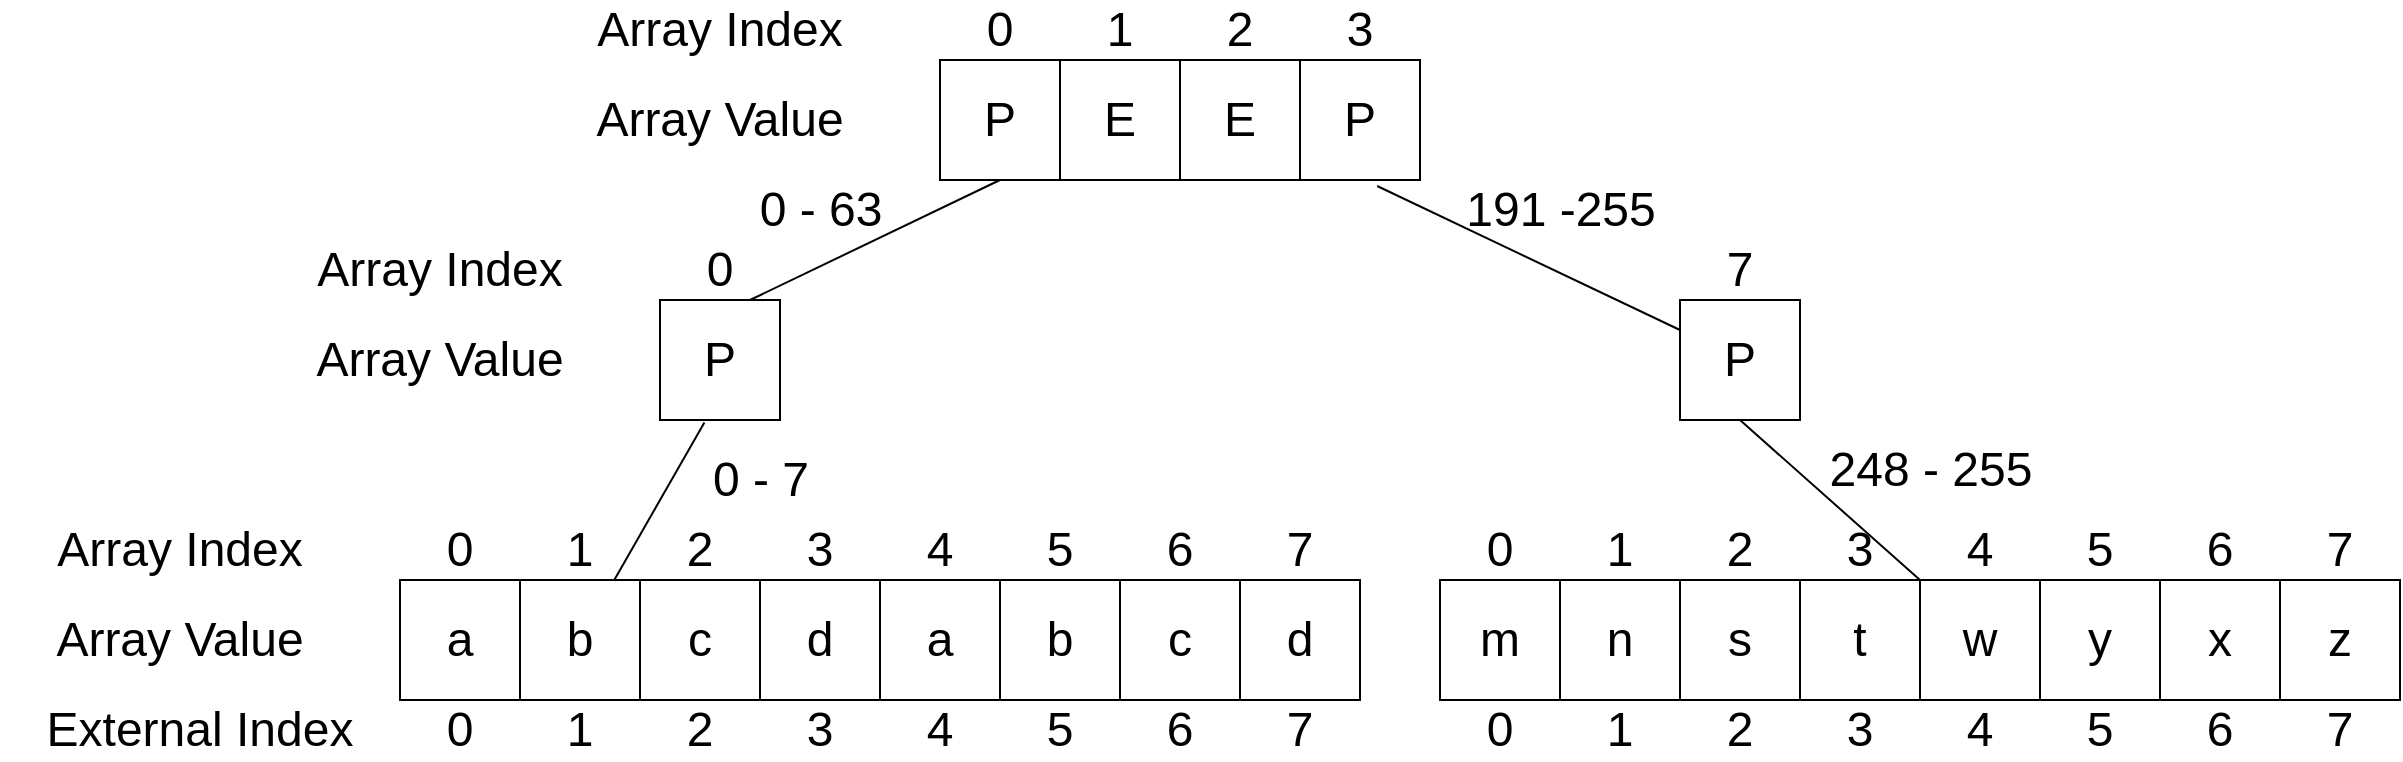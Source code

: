 <mxfile version="16.5.1" type="device"><diagram id="O4jIf51jikYerd3G6u9J" name="Page-1"><mxGraphModel dx="1102" dy="734" grid="1" gridSize="10" guides="1" tooltips="1" connect="1" arrows="1" fold="1" page="1" pageScale="1" pageWidth="850" pageHeight="1100" math="0" shadow="0"><root><mxCell id="0"/><mxCell id="1" parent="0"/><mxCell id="8a6ExuWJA7Mi2WjmINP_-1" value="a" style="rounded=0;whiteSpace=wrap;html=1;fontSize=24;" vertex="1" parent="1"><mxGeometry x="360" y="350" width="60" height="60" as="geometry"/></mxCell><mxCell id="8a6ExuWJA7Mi2WjmINP_-2" value="b" style="rounded=0;whiteSpace=wrap;html=1;fontSize=24;" vertex="1" parent="1"><mxGeometry x="420" y="350" width="60" height="60" as="geometry"/></mxCell><mxCell id="8a6ExuWJA7Mi2WjmINP_-3" value="c" style="rounded=0;whiteSpace=wrap;html=1;fontSize=24;" vertex="1" parent="1"><mxGeometry x="480" y="350" width="60" height="60" as="geometry"/></mxCell><mxCell id="8a6ExuWJA7Mi2WjmINP_-4" value="d" style="rounded=0;whiteSpace=wrap;html=1;fontSize=24;" vertex="1" parent="1"><mxGeometry x="540" y="350" width="60" height="60" as="geometry"/></mxCell><mxCell id="8a6ExuWJA7Mi2WjmINP_-6" value="0" style="text;html=1;strokeColor=none;fillColor=none;align=center;verticalAlign=middle;whiteSpace=wrap;rounded=0;fontSize=24;" vertex="1" parent="1"><mxGeometry x="360" y="320" width="60" height="30" as="geometry"/></mxCell><mxCell id="8a6ExuWJA7Mi2WjmINP_-7" value="1" style="text;html=1;strokeColor=none;fillColor=none;align=center;verticalAlign=middle;whiteSpace=wrap;rounded=0;fontSize=24;" vertex="1" parent="1"><mxGeometry x="420" y="320" width="60" height="30" as="geometry"/></mxCell><mxCell id="8a6ExuWJA7Mi2WjmINP_-8" value="2" style="text;html=1;strokeColor=none;fillColor=none;align=center;verticalAlign=middle;whiteSpace=wrap;rounded=0;fontSize=24;" vertex="1" parent="1"><mxGeometry x="480" y="320" width="60" height="30" as="geometry"/></mxCell><mxCell id="8a6ExuWJA7Mi2WjmINP_-9" value="3" style="text;html=1;strokeColor=none;fillColor=none;align=center;verticalAlign=middle;whiteSpace=wrap;rounded=0;fontSize=24;" vertex="1" parent="1"><mxGeometry x="540" y="320" width="60" height="30" as="geometry"/></mxCell><mxCell id="8a6ExuWJA7Mi2WjmINP_-10" value="Array Index" style="text;html=1;strokeColor=none;fillColor=none;align=center;verticalAlign=middle;whiteSpace=wrap;rounded=0;fontSize=24;" vertex="1" parent="1"><mxGeometry x="160" y="320" width="180" height="30" as="geometry"/></mxCell><mxCell id="8a6ExuWJA7Mi2WjmINP_-11" value="Array Value" style="text;html=1;strokeColor=none;fillColor=none;align=center;verticalAlign=middle;whiteSpace=wrap;rounded=0;fontSize=24;" vertex="1" parent="1"><mxGeometry x="160" y="365" width="180" height="30" as="geometry"/></mxCell><mxCell id="8a6ExuWJA7Mi2WjmINP_-12" value="External Index" style="text;html=1;strokeColor=none;fillColor=none;align=center;verticalAlign=middle;whiteSpace=wrap;rounded=0;fontSize=24;" vertex="1" parent="1"><mxGeometry x="170" y="410" width="180" height="30" as="geometry"/></mxCell><mxCell id="8a6ExuWJA7Mi2WjmINP_-13" value="0" style="text;html=1;strokeColor=none;fillColor=none;align=center;verticalAlign=middle;whiteSpace=wrap;rounded=0;fontSize=24;" vertex="1" parent="1"><mxGeometry x="360" y="410" width="60" height="30" as="geometry"/></mxCell><mxCell id="8a6ExuWJA7Mi2WjmINP_-14" value="1" style="text;html=1;strokeColor=none;fillColor=none;align=center;verticalAlign=middle;whiteSpace=wrap;rounded=0;fontSize=24;" vertex="1" parent="1"><mxGeometry x="420" y="410" width="60" height="30" as="geometry"/></mxCell><mxCell id="8a6ExuWJA7Mi2WjmINP_-15" value="2" style="text;html=1;strokeColor=none;fillColor=none;align=center;verticalAlign=middle;whiteSpace=wrap;rounded=0;fontSize=24;" vertex="1" parent="1"><mxGeometry x="480" y="410" width="60" height="30" as="geometry"/></mxCell><mxCell id="8a6ExuWJA7Mi2WjmINP_-16" value="3" style="text;html=1;strokeColor=none;fillColor=none;align=center;verticalAlign=middle;whiteSpace=wrap;rounded=0;fontSize=24;" vertex="1" parent="1"><mxGeometry x="540" y="410" width="60" height="30" as="geometry"/></mxCell><mxCell id="8a6ExuWJA7Mi2WjmINP_-17" value="P" style="rounded=0;whiteSpace=wrap;html=1;fontSize=24;" vertex="1" parent="1"><mxGeometry x="490" y="210" width="60" height="60" as="geometry"/></mxCell><mxCell id="8a6ExuWJA7Mi2WjmINP_-21" value="0" style="text;html=1;strokeColor=none;fillColor=none;align=center;verticalAlign=middle;whiteSpace=wrap;rounded=0;fontSize=24;" vertex="1" parent="1"><mxGeometry x="490" y="180" width="60" height="30" as="geometry"/></mxCell><mxCell id="8a6ExuWJA7Mi2WjmINP_-25" value="Array Index" style="text;html=1;strokeColor=none;fillColor=none;align=center;verticalAlign=middle;whiteSpace=wrap;rounded=0;fontSize=24;" vertex="1" parent="1"><mxGeometry x="290" y="180" width="180" height="30" as="geometry"/></mxCell><mxCell id="8a6ExuWJA7Mi2WjmINP_-26" value="Array Value" style="text;html=1;strokeColor=none;fillColor=none;align=center;verticalAlign=middle;whiteSpace=wrap;rounded=0;fontSize=24;" vertex="1" parent="1"><mxGeometry x="290" y="225" width="180" height="30" as="geometry"/></mxCell><mxCell id="8a6ExuWJA7Mi2WjmINP_-44" value="" style="endArrow=none;html=1;rounded=0;fontSize=24;exitX=0.75;exitY=1;exitDx=0;exitDy=0;entryX=0.5;entryY=1;entryDx=0;entryDy=0;" edge="1" parent="1" source="8a6ExuWJA7Mi2WjmINP_-21" target="8a6ExuWJA7Mi2WjmINP_-49"><mxGeometry width="50" height="50" relative="1" as="geometry"><mxPoint x="610" y="210" as="sourcePoint"/><mxPoint x="430" y="240" as="targetPoint"/></mxGeometry></mxCell><mxCell id="8a6ExuWJA7Mi2WjmINP_-46" value="0 - 7" style="text;html=1;align=center;verticalAlign=middle;resizable=0;points=[];autosize=1;strokeColor=none;fillColor=none;fontSize=24;" vertex="1" parent="1"><mxGeometry x="510" y="285" width="60" height="30" as="geometry"/></mxCell><mxCell id="8a6ExuWJA7Mi2WjmINP_-49" value="P" style="rounded=0;whiteSpace=wrap;html=1;fontSize=24;" vertex="1" parent="1"><mxGeometry x="630" y="90" width="60" height="60" as="geometry"/></mxCell><mxCell id="8a6ExuWJA7Mi2WjmINP_-50" value="E" style="rounded=0;whiteSpace=wrap;html=1;fontSize=24;" vertex="1" parent="1"><mxGeometry x="690" y="90" width="60" height="60" as="geometry"/></mxCell><mxCell id="8a6ExuWJA7Mi2WjmINP_-51" value="E" style="rounded=0;whiteSpace=wrap;html=1;fontSize=24;" vertex="1" parent="1"><mxGeometry x="750" y="90" width="60" height="60" as="geometry"/></mxCell><mxCell id="8a6ExuWJA7Mi2WjmINP_-52" value="P" style="rounded=0;whiteSpace=wrap;html=1;fontSize=24;" vertex="1" parent="1"><mxGeometry x="810" y="90" width="60" height="60" as="geometry"/></mxCell><mxCell id="8a6ExuWJA7Mi2WjmINP_-53" value="0" style="text;html=1;strokeColor=none;fillColor=none;align=center;verticalAlign=middle;whiteSpace=wrap;rounded=0;fontSize=24;" vertex="1" parent="1"><mxGeometry x="630" y="60" width="60" height="30" as="geometry"/></mxCell><mxCell id="8a6ExuWJA7Mi2WjmINP_-54" value="1" style="text;html=1;strokeColor=none;fillColor=none;align=center;verticalAlign=middle;whiteSpace=wrap;rounded=0;fontSize=24;" vertex="1" parent="1"><mxGeometry x="690" y="60" width="60" height="30" as="geometry"/></mxCell><mxCell id="8a6ExuWJA7Mi2WjmINP_-55" value="2" style="text;html=1;strokeColor=none;fillColor=none;align=center;verticalAlign=middle;whiteSpace=wrap;rounded=0;fontSize=24;" vertex="1" parent="1"><mxGeometry x="750" y="60" width="60" height="30" as="geometry"/></mxCell><mxCell id="8a6ExuWJA7Mi2WjmINP_-56" value="3" style="text;html=1;strokeColor=none;fillColor=none;align=center;verticalAlign=middle;whiteSpace=wrap;rounded=0;fontSize=24;" vertex="1" parent="1"><mxGeometry x="810" y="60" width="60" height="30" as="geometry"/></mxCell><mxCell id="8a6ExuWJA7Mi2WjmINP_-57" value="Array Index" style="text;html=1;strokeColor=none;fillColor=none;align=center;verticalAlign=middle;whiteSpace=wrap;rounded=0;fontSize=24;" vertex="1" parent="1"><mxGeometry x="430" y="60" width="180" height="30" as="geometry"/></mxCell><mxCell id="8a6ExuWJA7Mi2WjmINP_-58" value="Array Value" style="text;html=1;strokeColor=none;fillColor=none;align=center;verticalAlign=middle;whiteSpace=wrap;rounded=0;fontSize=24;" vertex="1" parent="1"><mxGeometry x="430" y="105" width="180" height="30" as="geometry"/></mxCell><mxCell id="8a6ExuWJA7Mi2WjmINP_-61" value="" style="endArrow=none;html=1;rounded=0;fontSize=24;exitX=0.37;exitY=1.02;exitDx=0;exitDy=0;exitPerimeter=0;" edge="1" parent="1" source="8a6ExuWJA7Mi2WjmINP_-17" target="8a6ExuWJA7Mi2WjmINP_-2"><mxGeometry width="50" height="50" relative="1" as="geometry"><mxPoint x="620" y="220" as="sourcePoint"/><mxPoint x="620" y="160" as="targetPoint"/></mxGeometry></mxCell><mxCell id="8a6ExuWJA7Mi2WjmINP_-62" value="0 - 63" style="text;html=1;align=center;verticalAlign=middle;resizable=0;points=[];autosize=1;strokeColor=none;fillColor=none;fontSize=24;" vertex="1" parent="1"><mxGeometry x="530" y="150" width="80" height="30" as="geometry"/></mxCell><mxCell id="8a6ExuWJA7Mi2WjmINP_-66" value="P" style="rounded=0;whiteSpace=wrap;html=1;fontSize=24;" vertex="1" parent="1"><mxGeometry x="1000" y="210" width="60" height="60" as="geometry"/></mxCell><mxCell id="8a6ExuWJA7Mi2WjmINP_-70" value="7" style="text;html=1;strokeColor=none;fillColor=none;align=center;verticalAlign=middle;whiteSpace=wrap;rounded=0;fontSize=24;" vertex="1" parent="1"><mxGeometry x="1000" y="180" width="60" height="30" as="geometry"/></mxCell><mxCell id="8a6ExuWJA7Mi2WjmINP_-73" value="" style="endArrow=none;html=1;rounded=0;fontSize=24;entryX=0.643;entryY=1.05;entryDx=0;entryDy=0;entryPerimeter=0;exitX=0;exitY=0.25;exitDx=0;exitDy=0;" edge="1" parent="1" source="8a6ExuWJA7Mi2WjmINP_-66" target="8a6ExuWJA7Mi2WjmINP_-52"><mxGeometry width="50" height="50" relative="1" as="geometry"><mxPoint x="955" y="210" as="sourcePoint"/><mxPoint x="680" y="240" as="targetPoint"/></mxGeometry></mxCell><mxCell id="8a6ExuWJA7Mi2WjmINP_-86" value="" style="endArrow=none;html=1;rounded=0;fontSize=24;exitX=1;exitY=1;exitDx=0;exitDy=0;entryX=0.5;entryY=1;entryDx=0;entryDy=0;" edge="1" parent="1" source="8a6ExuWJA7Mi2WjmINP_-108" target="8a6ExuWJA7Mi2WjmINP_-66"><mxGeometry width="50" height="50" relative="1" as="geometry"><mxPoint x="1115" y="345" as="sourcePoint"/><mxPoint x="840" y="240" as="targetPoint"/></mxGeometry></mxCell><mxCell id="8a6ExuWJA7Mi2WjmINP_-87" value="191 -255" style="text;html=1;align=center;verticalAlign=middle;resizable=0;points=[];autosize=1;strokeColor=none;fillColor=none;fontSize=24;" vertex="1" parent="1"><mxGeometry x="885" y="150" width="110" height="30" as="geometry"/></mxCell><mxCell id="8a6ExuWJA7Mi2WjmINP_-88" value="248 - 255" style="text;html=1;align=center;verticalAlign=middle;resizable=0;points=[];autosize=1;strokeColor=none;fillColor=none;fontSize=24;" vertex="1" parent="1"><mxGeometry x="1065" y="280" width="120" height="30" as="geometry"/></mxCell><mxCell id="8a6ExuWJA7Mi2WjmINP_-89" value="a" style="rounded=0;whiteSpace=wrap;html=1;fontSize=24;" vertex="1" parent="1"><mxGeometry x="600" y="350" width="60" height="60" as="geometry"/></mxCell><mxCell id="8a6ExuWJA7Mi2WjmINP_-90" value="b" style="rounded=0;whiteSpace=wrap;html=1;fontSize=24;" vertex="1" parent="1"><mxGeometry x="660" y="350" width="60" height="60" as="geometry"/></mxCell><mxCell id="8a6ExuWJA7Mi2WjmINP_-91" value="c" style="rounded=0;whiteSpace=wrap;html=1;fontSize=24;" vertex="1" parent="1"><mxGeometry x="720" y="350" width="60" height="60" as="geometry"/></mxCell><mxCell id="8a6ExuWJA7Mi2WjmINP_-92" value="d" style="rounded=0;whiteSpace=wrap;html=1;fontSize=24;" vertex="1" parent="1"><mxGeometry x="780" y="350" width="60" height="60" as="geometry"/></mxCell><mxCell id="8a6ExuWJA7Mi2WjmINP_-93" value="4" style="text;html=1;strokeColor=none;fillColor=none;align=center;verticalAlign=middle;whiteSpace=wrap;rounded=0;fontSize=24;" vertex="1" parent="1"><mxGeometry x="600" y="320" width="60" height="30" as="geometry"/></mxCell><mxCell id="8a6ExuWJA7Mi2WjmINP_-94" value="5" style="text;html=1;strokeColor=none;fillColor=none;align=center;verticalAlign=middle;whiteSpace=wrap;rounded=0;fontSize=24;" vertex="1" parent="1"><mxGeometry x="660" y="320" width="60" height="30" as="geometry"/></mxCell><mxCell id="8a6ExuWJA7Mi2WjmINP_-95" value="6" style="text;html=1;strokeColor=none;fillColor=none;align=center;verticalAlign=middle;whiteSpace=wrap;rounded=0;fontSize=24;" vertex="1" parent="1"><mxGeometry x="720" y="320" width="60" height="30" as="geometry"/></mxCell><mxCell id="8a6ExuWJA7Mi2WjmINP_-96" value="7" style="text;html=1;strokeColor=none;fillColor=none;align=center;verticalAlign=middle;whiteSpace=wrap;rounded=0;fontSize=24;" vertex="1" parent="1"><mxGeometry x="780" y="320" width="60" height="30" as="geometry"/></mxCell><mxCell id="8a6ExuWJA7Mi2WjmINP_-97" value="4" style="text;html=1;strokeColor=none;fillColor=none;align=center;verticalAlign=middle;whiteSpace=wrap;rounded=0;fontSize=24;" vertex="1" parent="1"><mxGeometry x="600" y="410" width="60" height="30" as="geometry"/></mxCell><mxCell id="8a6ExuWJA7Mi2WjmINP_-98" value="5" style="text;html=1;strokeColor=none;fillColor=none;align=center;verticalAlign=middle;whiteSpace=wrap;rounded=0;fontSize=24;" vertex="1" parent="1"><mxGeometry x="660" y="410" width="60" height="30" as="geometry"/></mxCell><mxCell id="8a6ExuWJA7Mi2WjmINP_-99" value="6" style="text;html=1;strokeColor=none;fillColor=none;align=center;verticalAlign=middle;whiteSpace=wrap;rounded=0;fontSize=24;" vertex="1" parent="1"><mxGeometry x="720" y="410" width="60" height="30" as="geometry"/></mxCell><mxCell id="8a6ExuWJA7Mi2WjmINP_-100" value="7" style="text;html=1;strokeColor=none;fillColor=none;align=center;verticalAlign=middle;whiteSpace=wrap;rounded=0;fontSize=24;" vertex="1" parent="1"><mxGeometry x="780" y="410" width="60" height="30" as="geometry"/></mxCell><mxCell id="8a6ExuWJA7Mi2WjmINP_-101" value="m" style="rounded=0;whiteSpace=wrap;html=1;fontSize=24;" vertex="1" parent="1"><mxGeometry x="880" y="350" width="60" height="60" as="geometry"/></mxCell><mxCell id="8a6ExuWJA7Mi2WjmINP_-102" value="n" style="rounded=0;whiteSpace=wrap;html=1;fontSize=24;" vertex="1" parent="1"><mxGeometry x="940" y="350" width="60" height="60" as="geometry"/></mxCell><mxCell id="8a6ExuWJA7Mi2WjmINP_-103" value="s" style="rounded=0;whiteSpace=wrap;html=1;fontSize=24;" vertex="1" parent="1"><mxGeometry x="1000" y="350" width="60" height="60" as="geometry"/></mxCell><mxCell id="8a6ExuWJA7Mi2WjmINP_-104" value="t" style="rounded=0;whiteSpace=wrap;html=1;fontSize=24;" vertex="1" parent="1"><mxGeometry x="1060" y="350" width="60" height="60" as="geometry"/></mxCell><mxCell id="8a6ExuWJA7Mi2WjmINP_-105" value="0" style="text;html=1;strokeColor=none;fillColor=none;align=center;verticalAlign=middle;whiteSpace=wrap;rounded=0;fontSize=24;" vertex="1" parent="1"><mxGeometry x="880" y="320" width="60" height="30" as="geometry"/></mxCell><mxCell id="8a6ExuWJA7Mi2WjmINP_-106" value="1" style="text;html=1;strokeColor=none;fillColor=none;align=center;verticalAlign=middle;whiteSpace=wrap;rounded=0;fontSize=24;" vertex="1" parent="1"><mxGeometry x="940" y="320" width="60" height="30" as="geometry"/></mxCell><mxCell id="8a6ExuWJA7Mi2WjmINP_-107" value="2" style="text;html=1;strokeColor=none;fillColor=none;align=center;verticalAlign=middle;whiteSpace=wrap;rounded=0;fontSize=24;" vertex="1" parent="1"><mxGeometry x="1000" y="320" width="60" height="30" as="geometry"/></mxCell><mxCell id="8a6ExuWJA7Mi2WjmINP_-108" value="3" style="text;html=1;strokeColor=none;fillColor=none;align=center;verticalAlign=middle;whiteSpace=wrap;rounded=0;fontSize=24;" vertex="1" parent="1"><mxGeometry x="1060" y="320" width="60" height="30" as="geometry"/></mxCell><mxCell id="8a6ExuWJA7Mi2WjmINP_-109" value="0" style="text;html=1;strokeColor=none;fillColor=none;align=center;verticalAlign=middle;whiteSpace=wrap;rounded=0;fontSize=24;" vertex="1" parent="1"><mxGeometry x="880" y="410" width="60" height="30" as="geometry"/></mxCell><mxCell id="8a6ExuWJA7Mi2WjmINP_-110" value="1" style="text;html=1;strokeColor=none;fillColor=none;align=center;verticalAlign=middle;whiteSpace=wrap;rounded=0;fontSize=24;" vertex="1" parent="1"><mxGeometry x="940" y="410" width="60" height="30" as="geometry"/></mxCell><mxCell id="8a6ExuWJA7Mi2WjmINP_-111" value="2" style="text;html=1;strokeColor=none;fillColor=none;align=center;verticalAlign=middle;whiteSpace=wrap;rounded=0;fontSize=24;" vertex="1" parent="1"><mxGeometry x="1000" y="410" width="60" height="30" as="geometry"/></mxCell><mxCell id="8a6ExuWJA7Mi2WjmINP_-112" value="3" style="text;html=1;strokeColor=none;fillColor=none;align=center;verticalAlign=middle;whiteSpace=wrap;rounded=0;fontSize=24;" vertex="1" parent="1"><mxGeometry x="1060" y="410" width="60" height="30" as="geometry"/></mxCell><mxCell id="8a6ExuWJA7Mi2WjmINP_-113" value="w" style="rounded=0;whiteSpace=wrap;html=1;fontSize=24;" vertex="1" parent="1"><mxGeometry x="1120" y="350" width="60" height="60" as="geometry"/></mxCell><mxCell id="8a6ExuWJA7Mi2WjmINP_-114" value="y" style="rounded=0;whiteSpace=wrap;html=1;fontSize=24;" vertex="1" parent="1"><mxGeometry x="1180" y="350" width="60" height="60" as="geometry"/></mxCell><mxCell id="8a6ExuWJA7Mi2WjmINP_-115" value="x" style="rounded=0;whiteSpace=wrap;html=1;fontSize=24;" vertex="1" parent="1"><mxGeometry x="1240" y="350" width="60" height="60" as="geometry"/></mxCell><mxCell id="8a6ExuWJA7Mi2WjmINP_-116" value="z" style="rounded=0;whiteSpace=wrap;html=1;fontSize=24;" vertex="1" parent="1"><mxGeometry x="1300" y="350" width="60" height="60" as="geometry"/></mxCell><mxCell id="8a6ExuWJA7Mi2WjmINP_-117" value="4" style="text;html=1;strokeColor=none;fillColor=none;align=center;verticalAlign=middle;whiteSpace=wrap;rounded=0;fontSize=24;" vertex="1" parent="1"><mxGeometry x="1120" y="320" width="60" height="30" as="geometry"/></mxCell><mxCell id="8a6ExuWJA7Mi2WjmINP_-118" value="5" style="text;html=1;strokeColor=none;fillColor=none;align=center;verticalAlign=middle;whiteSpace=wrap;rounded=0;fontSize=24;" vertex="1" parent="1"><mxGeometry x="1180" y="320" width="60" height="30" as="geometry"/></mxCell><mxCell id="8a6ExuWJA7Mi2WjmINP_-119" value="6" style="text;html=1;strokeColor=none;fillColor=none;align=center;verticalAlign=middle;whiteSpace=wrap;rounded=0;fontSize=24;" vertex="1" parent="1"><mxGeometry x="1240" y="320" width="60" height="30" as="geometry"/></mxCell><mxCell id="8a6ExuWJA7Mi2WjmINP_-120" value="7" style="text;html=1;strokeColor=none;fillColor=none;align=center;verticalAlign=middle;whiteSpace=wrap;rounded=0;fontSize=24;" vertex="1" parent="1"><mxGeometry x="1300" y="320" width="60" height="30" as="geometry"/></mxCell><mxCell id="8a6ExuWJA7Mi2WjmINP_-121" value="4" style="text;html=1;strokeColor=none;fillColor=none;align=center;verticalAlign=middle;whiteSpace=wrap;rounded=0;fontSize=24;" vertex="1" parent="1"><mxGeometry x="1120" y="410" width="60" height="30" as="geometry"/></mxCell><mxCell id="8a6ExuWJA7Mi2WjmINP_-122" value="5" style="text;html=1;strokeColor=none;fillColor=none;align=center;verticalAlign=middle;whiteSpace=wrap;rounded=0;fontSize=24;" vertex="1" parent="1"><mxGeometry x="1180" y="410" width="60" height="30" as="geometry"/></mxCell><mxCell id="8a6ExuWJA7Mi2WjmINP_-123" value="6" style="text;html=1;strokeColor=none;fillColor=none;align=center;verticalAlign=middle;whiteSpace=wrap;rounded=0;fontSize=24;" vertex="1" parent="1"><mxGeometry x="1240" y="410" width="60" height="30" as="geometry"/></mxCell><mxCell id="8a6ExuWJA7Mi2WjmINP_-124" value="7" style="text;html=1;strokeColor=none;fillColor=none;align=center;verticalAlign=middle;whiteSpace=wrap;rounded=0;fontSize=24;" vertex="1" parent="1"><mxGeometry x="1300" y="410" width="60" height="30" as="geometry"/></mxCell></root></mxGraphModel></diagram></mxfile>